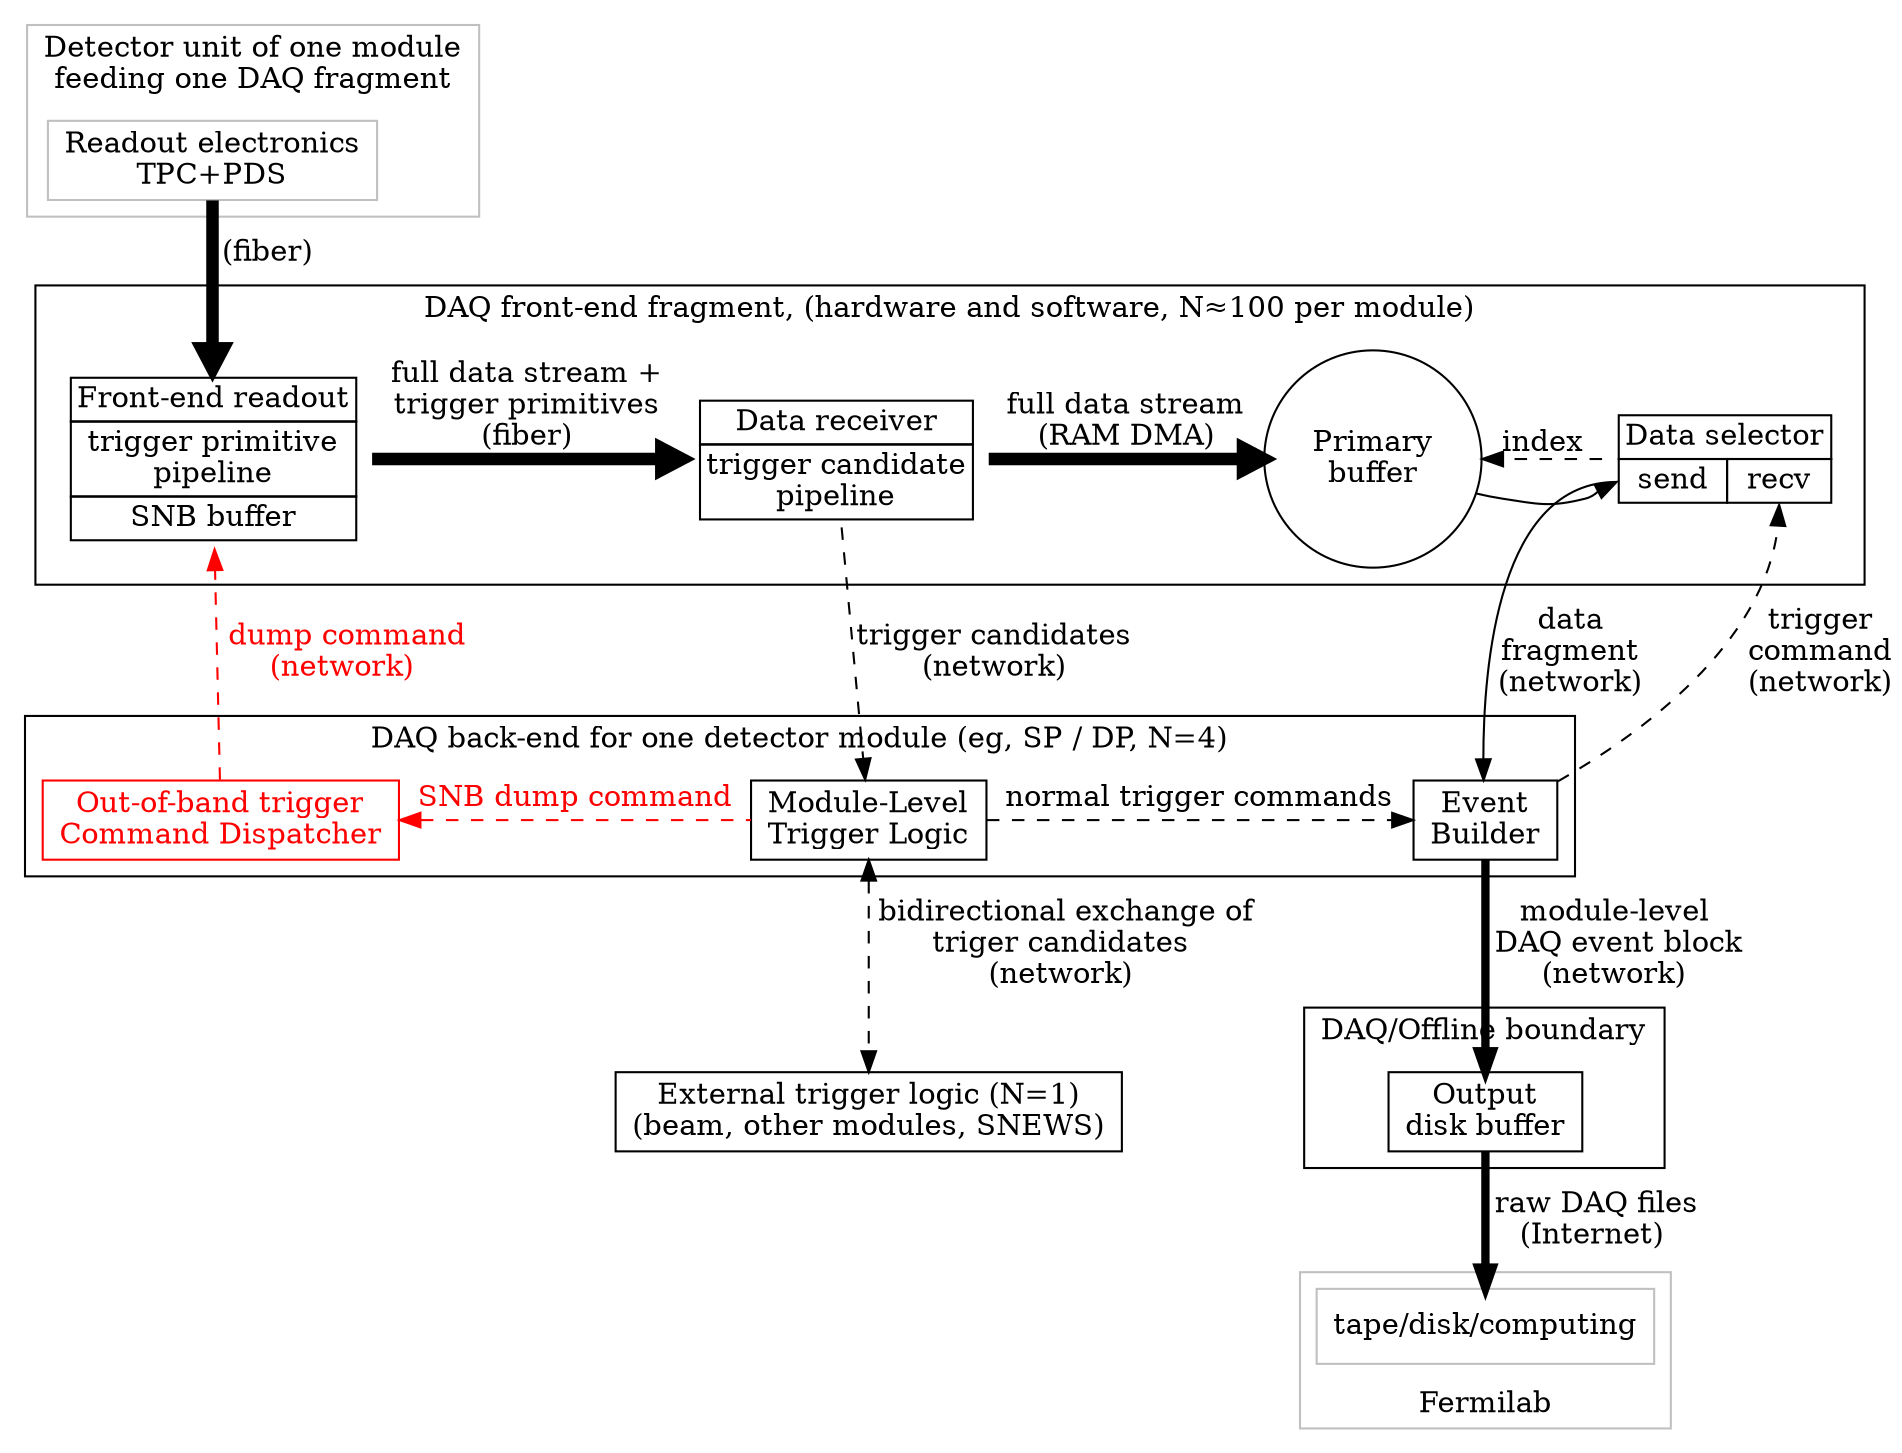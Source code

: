 digraph hl {
        node[shape=box];

        subgraph cluster_dmunit {
                label="Detector unit of one module\nfeeding one DAQ fragment";
                color=gray;
                ce[label="Readout electronics\nTPC+PDS",color=gray];
        }
        subgraph cluster_fe {
                label="DAQ front-end fragment, (hardware and software, N≈100 per module)";
                fer[shape=none,label=<
<TABLE BORDER="0" CELLBORDER="1" CELLSPACING="0">
<tr><td>Front-end readout</td></tr>
<tr><td>trigger primitive<br/>pipeline</td></tr>
<tr><td>SNB buffer</td></tr>
</TABLE>>];
                 dr[shape=none,label=<
 <TABLE BORDER="0" CELLBORDER="1" CELLSPACING="0">
 <tr><td>Data receiver</td></tr>
 <tr><td>trigger candidate<br/>pipeline</td></tr>
 </TABLE>>];

                buf[label="Primary\nbuffer",shape=circle];
                 ds[shape=none,label=<
 <TABLE BORDER="0" CELLBORDER="1" CELLSPACING="0">
 <tr><td colspan="2">Data selector</td></tr>
 <tr><td port="tx">send</td><td port="rx">recv</td></tr>
 </TABLE>>];

                {rank=same; fer, dr, buf, ds}
        }
        subgraph cluster_bec {
                label="DAQ back-end for one detector module (eg, SP / DP, N=4)";
                mtl[label="Module-Level\nTrigger Logic"];
                oob[label="Out-of-band trigger\nCommand Dispatcher",color=red,fontcolor=red];
                eb[label="Event\nBuilder"];
                {rank=same; oob, mtl, eb}
        }
        subgraph cluster_offline {
                label="DAQ/Offline boundary";
                dsk[label="Output\ndisk buffer"];
        }
        subgraph cluster_outside {
                label="Fermilab";
                labelloc=bottom;
                color=gray;
                fnal[label="tape/disk/computing",color=gray];
        }

        gtl[label="External trigger logic (N=1)\n(beam, other modules, SNEWS)"];
        
        edge[penwidth=6];
        ce->fer[label=" (fiber)"];
        fer->dr[label="full data stream +\ntrigger primitives\n(fiber)"];
        dr->buf[label="full data stream\n(RAM DMA)"];

        

        // selected data
        edge[penwidth=1];
        buf->ds:tx;
        ds:tx->eb[label="data\nfragment\n(network)"];

        // "event" data
        edge[penwidth=4];
        eb->dsk[label="module-level\n DAQ event block\n(network)"];
        
        dsk->fnal[label=" raw DAQ files\n(Internet)"];
        
        // trigger 
        edge[penwidth=1, style=dashed];
        ds->buf[constraint=false,label="index"];
        mtl->eb[label="normal trigger commands"];
        dr->mtl[label="trigger candidates\n(network)"];
        eb->ds:rx[label="trigger\ncommand\n(network)"];
        mtl->gtl[dir=both,label=" bidirectional exchange of\ntriger candidates\n(network)"];

        edge[penwidth=1, style=dashed, color=red];
        oob->mtl[dir=back, label="SNB dump command", fontcolor=red];
        oob->fer[label=" dump command\n(network)",fontcolor=red];

}
